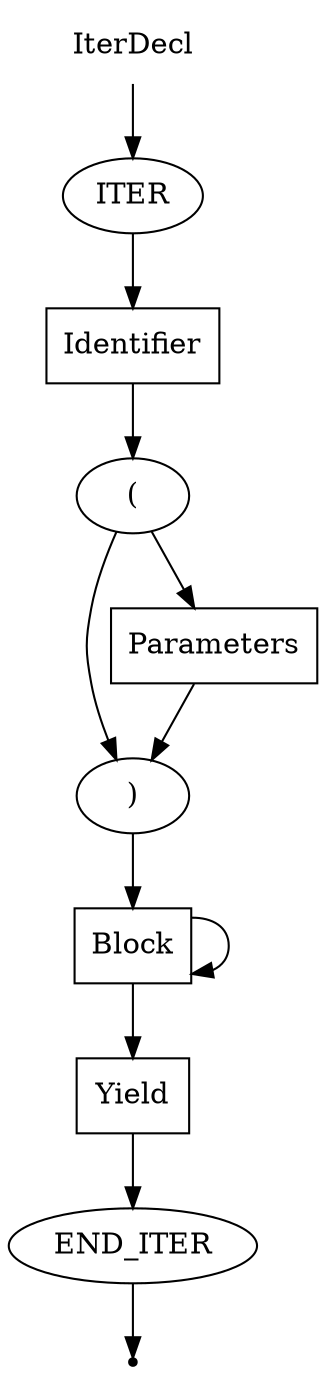 digraph IterDecl {
  start [label="IterDecl" shape=plaintext];
  A [label="ITER" shape=oval];
  B [label="Identifier" shape=box];
  C [label="(" shape=oval];
  D [label=")" shape=oval];
  E [label="Parameters" shape=box];
  F [label="Block" shape=box];
  G [label="Yield" shape=box];
  H [label="END_ITER" shape=oval];
  end [label="" shape=point];

  start -> A;
  A -> B;
  B -> C;
  C -> E;
  C -> D;
  E -> D;
  D -> F;
  F -> F;
  F -> G;
  G -> H;
  H -> end;
}

